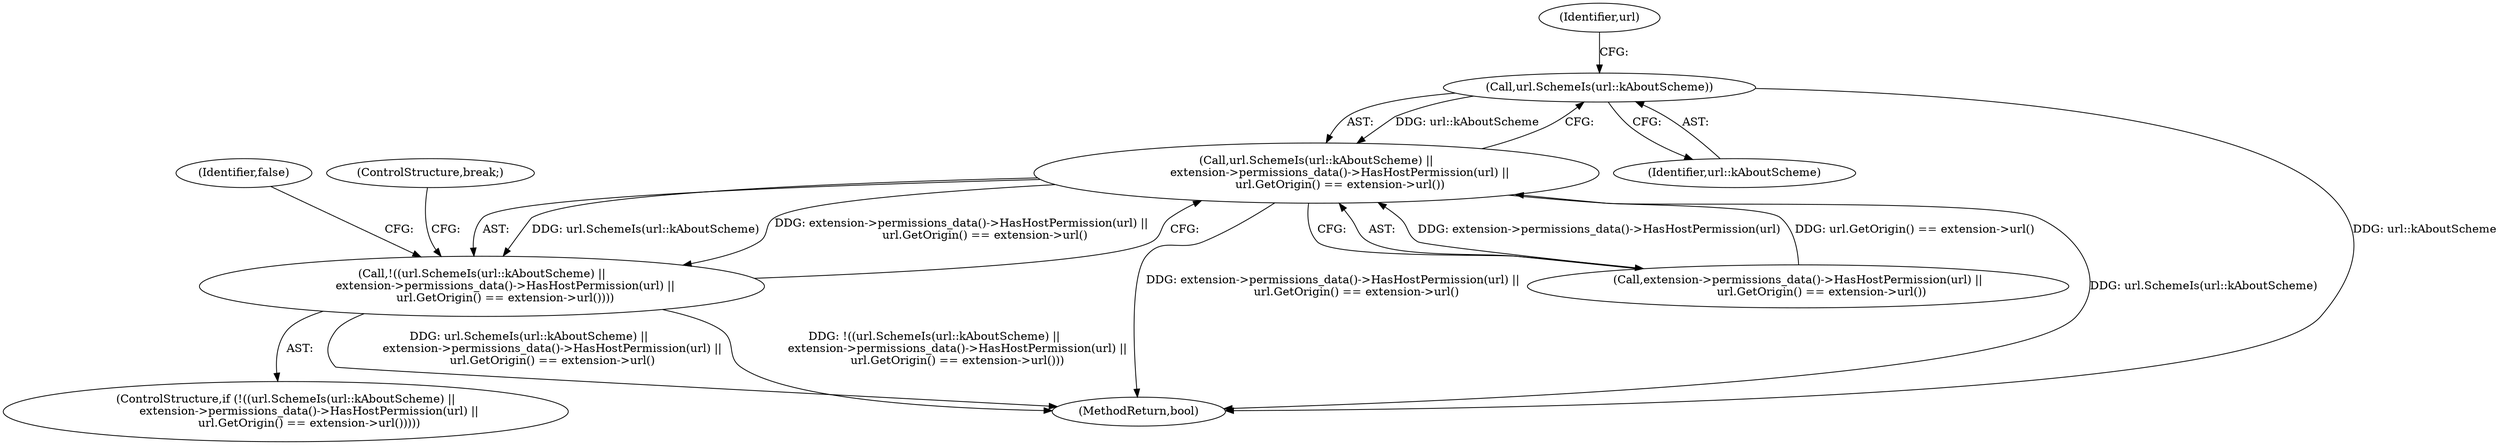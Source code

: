 digraph "1_Chrome_5c437bcc7a51edbef45242c5173cf7871fde2866@del" {
"1000139" [label="(Call,url.SchemeIs(url::kAboutScheme))"];
"1000138" [label="(Call,url.SchemeIs(url::kAboutScheme) ||\n             extension->permissions_data()->HasHostPermission(url) ||\n             url.GetOrigin() == extension->url())"];
"1000137" [label="(Call,!((url.SchemeIs(url::kAboutScheme) ||\n             extension->permissions_data()->HasHostPermission(url) ||\n             url.GetOrigin() == extension->url())))"];
"1000139" [label="(Call,url.SchemeIs(url::kAboutScheme))"];
"1000149" [label="(Identifier,false)"];
"1000143" [label="(Identifier,url)"];
"1000136" [label="(ControlStructure,if (!((url.SchemeIs(url::kAboutScheme) ||\n             extension->permissions_data()->HasHostPermission(url) ||\n             url.GetOrigin() == extension->url()))))"];
"1000137" [label="(Call,!((url.SchemeIs(url::kAboutScheme) ||\n             extension->permissions_data()->HasHostPermission(url) ||\n             url.GetOrigin() == extension->url())))"];
"1000150" [label="(ControlStructure,break;)"];
"1000141" [label="(Call,extension->permissions_data()->HasHostPermission(url) ||\n             url.GetOrigin() == extension->url())"];
"1000138" [label="(Call,url.SchemeIs(url::kAboutScheme) ||\n             extension->permissions_data()->HasHostPermission(url) ||\n             url.GetOrigin() == extension->url())"];
"1000140" [label="(Identifier,url::kAboutScheme)"];
"1000160" [label="(MethodReturn,bool)"];
"1000139" -> "1000138"  [label="AST: "];
"1000139" -> "1000140"  [label="CFG: "];
"1000140" -> "1000139"  [label="AST: "];
"1000143" -> "1000139"  [label="CFG: "];
"1000138" -> "1000139"  [label="CFG: "];
"1000139" -> "1000160"  [label="DDG: url::kAboutScheme"];
"1000139" -> "1000138"  [label="DDG: url::kAboutScheme"];
"1000138" -> "1000137"  [label="AST: "];
"1000138" -> "1000141"  [label="CFG: "];
"1000141" -> "1000138"  [label="AST: "];
"1000137" -> "1000138"  [label="CFG: "];
"1000138" -> "1000160"  [label="DDG: extension->permissions_data()->HasHostPermission(url) ||\n             url.GetOrigin() == extension->url()"];
"1000138" -> "1000160"  [label="DDG: url.SchemeIs(url::kAboutScheme)"];
"1000138" -> "1000137"  [label="DDG: url.SchemeIs(url::kAboutScheme)"];
"1000138" -> "1000137"  [label="DDG: extension->permissions_data()->HasHostPermission(url) ||\n             url.GetOrigin() == extension->url()"];
"1000141" -> "1000138"  [label="DDG: extension->permissions_data()->HasHostPermission(url)"];
"1000141" -> "1000138"  [label="DDG: url.GetOrigin() == extension->url()"];
"1000137" -> "1000136"  [label="AST: "];
"1000149" -> "1000137"  [label="CFG: "];
"1000150" -> "1000137"  [label="CFG: "];
"1000137" -> "1000160"  [label="DDG: url.SchemeIs(url::kAboutScheme) ||\n             extension->permissions_data()->HasHostPermission(url) ||\n             url.GetOrigin() == extension->url()"];
"1000137" -> "1000160"  [label="DDG: !((url.SchemeIs(url::kAboutScheme) ||\n             extension->permissions_data()->HasHostPermission(url) ||\n             url.GetOrigin() == extension->url()))"];
}
